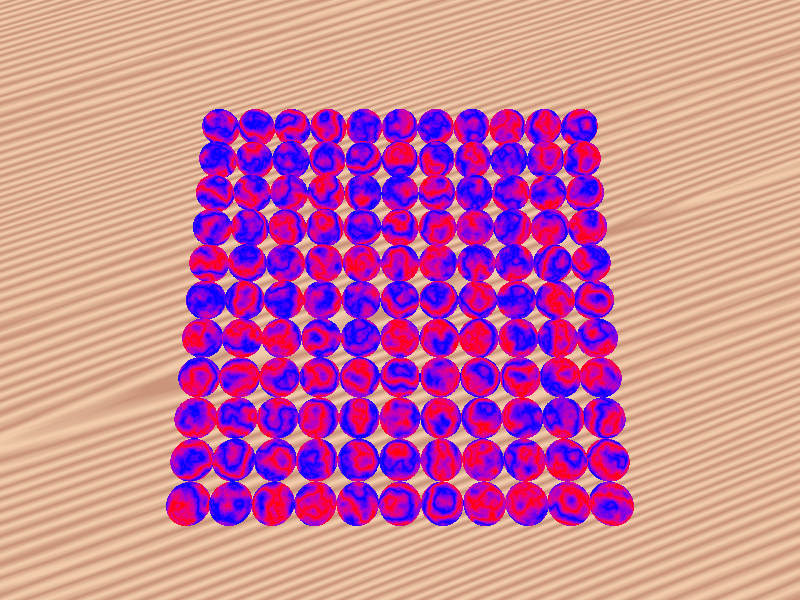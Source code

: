 #include "colors.inc"
#include "functions.inc"
#include "woods.inc"

global_settings{
        photons{
                count 100000
        }
}                

#declare pig =
        pigment{
                agate
                color_map{
                        [0 rgb <1,0,0>]
                        [1 rgb <0,0,1>]
                }
        }                        

#declare i=-5;
#while (i<=5)
        #declare j=-5;
        #while (j<=5)
                sphere{
                        #declare spot = <i,j,0>;
                        <i,j,0>,.5
                        //pigment{eval_pigment(pig, <i,j,0>)}
                        pigment{pig}
                        finish{
                                //reflection .9
                                reflection{eval_pigment(pig,<i,j,0>)}
                                metallic
                                phong .2
                        }        
                        photons{
                                target
                                reflection on
                        }        
                }
                #declare j=j+1;
        #end
        #declare i=i+1;
#end

camera{
        location <0,-4,-15>
        look_at <0,0,0>
}

light_source{
        <5,5,-5>
        rgb 1
        photons{reflection on}
        area_light x,y, 15, 15
        adaptive 1
        jitter
}

plane{
        z,.5
        texture{T_Wood1 scale 5 rotate 10000}
}        